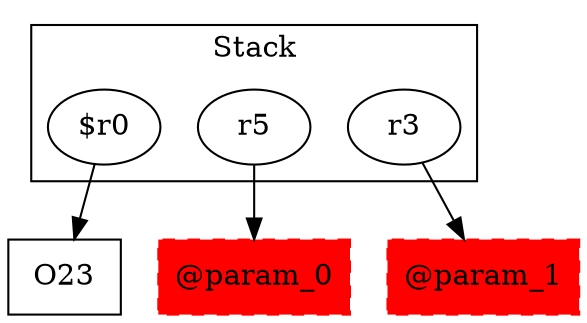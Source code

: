 digraph sample {
  rankDir="LR";
  subgraph cluster_0 {
    label="Stack"
    "$r0"; "r5"; "r3"; 
  }
  "$r0" -> { O23[shape=box]};
  "r5" -> { "@param_0"[shape=box]};
  "r3" -> { "@param_1"[shape=box]};
  "@param_0"[shape=box, style="filled,dashed"];
  "@param_1"[shape=box, style="filled,dashed"];
  "@param_0"[color="red"];
  "@param_1"[color="red"];
}
